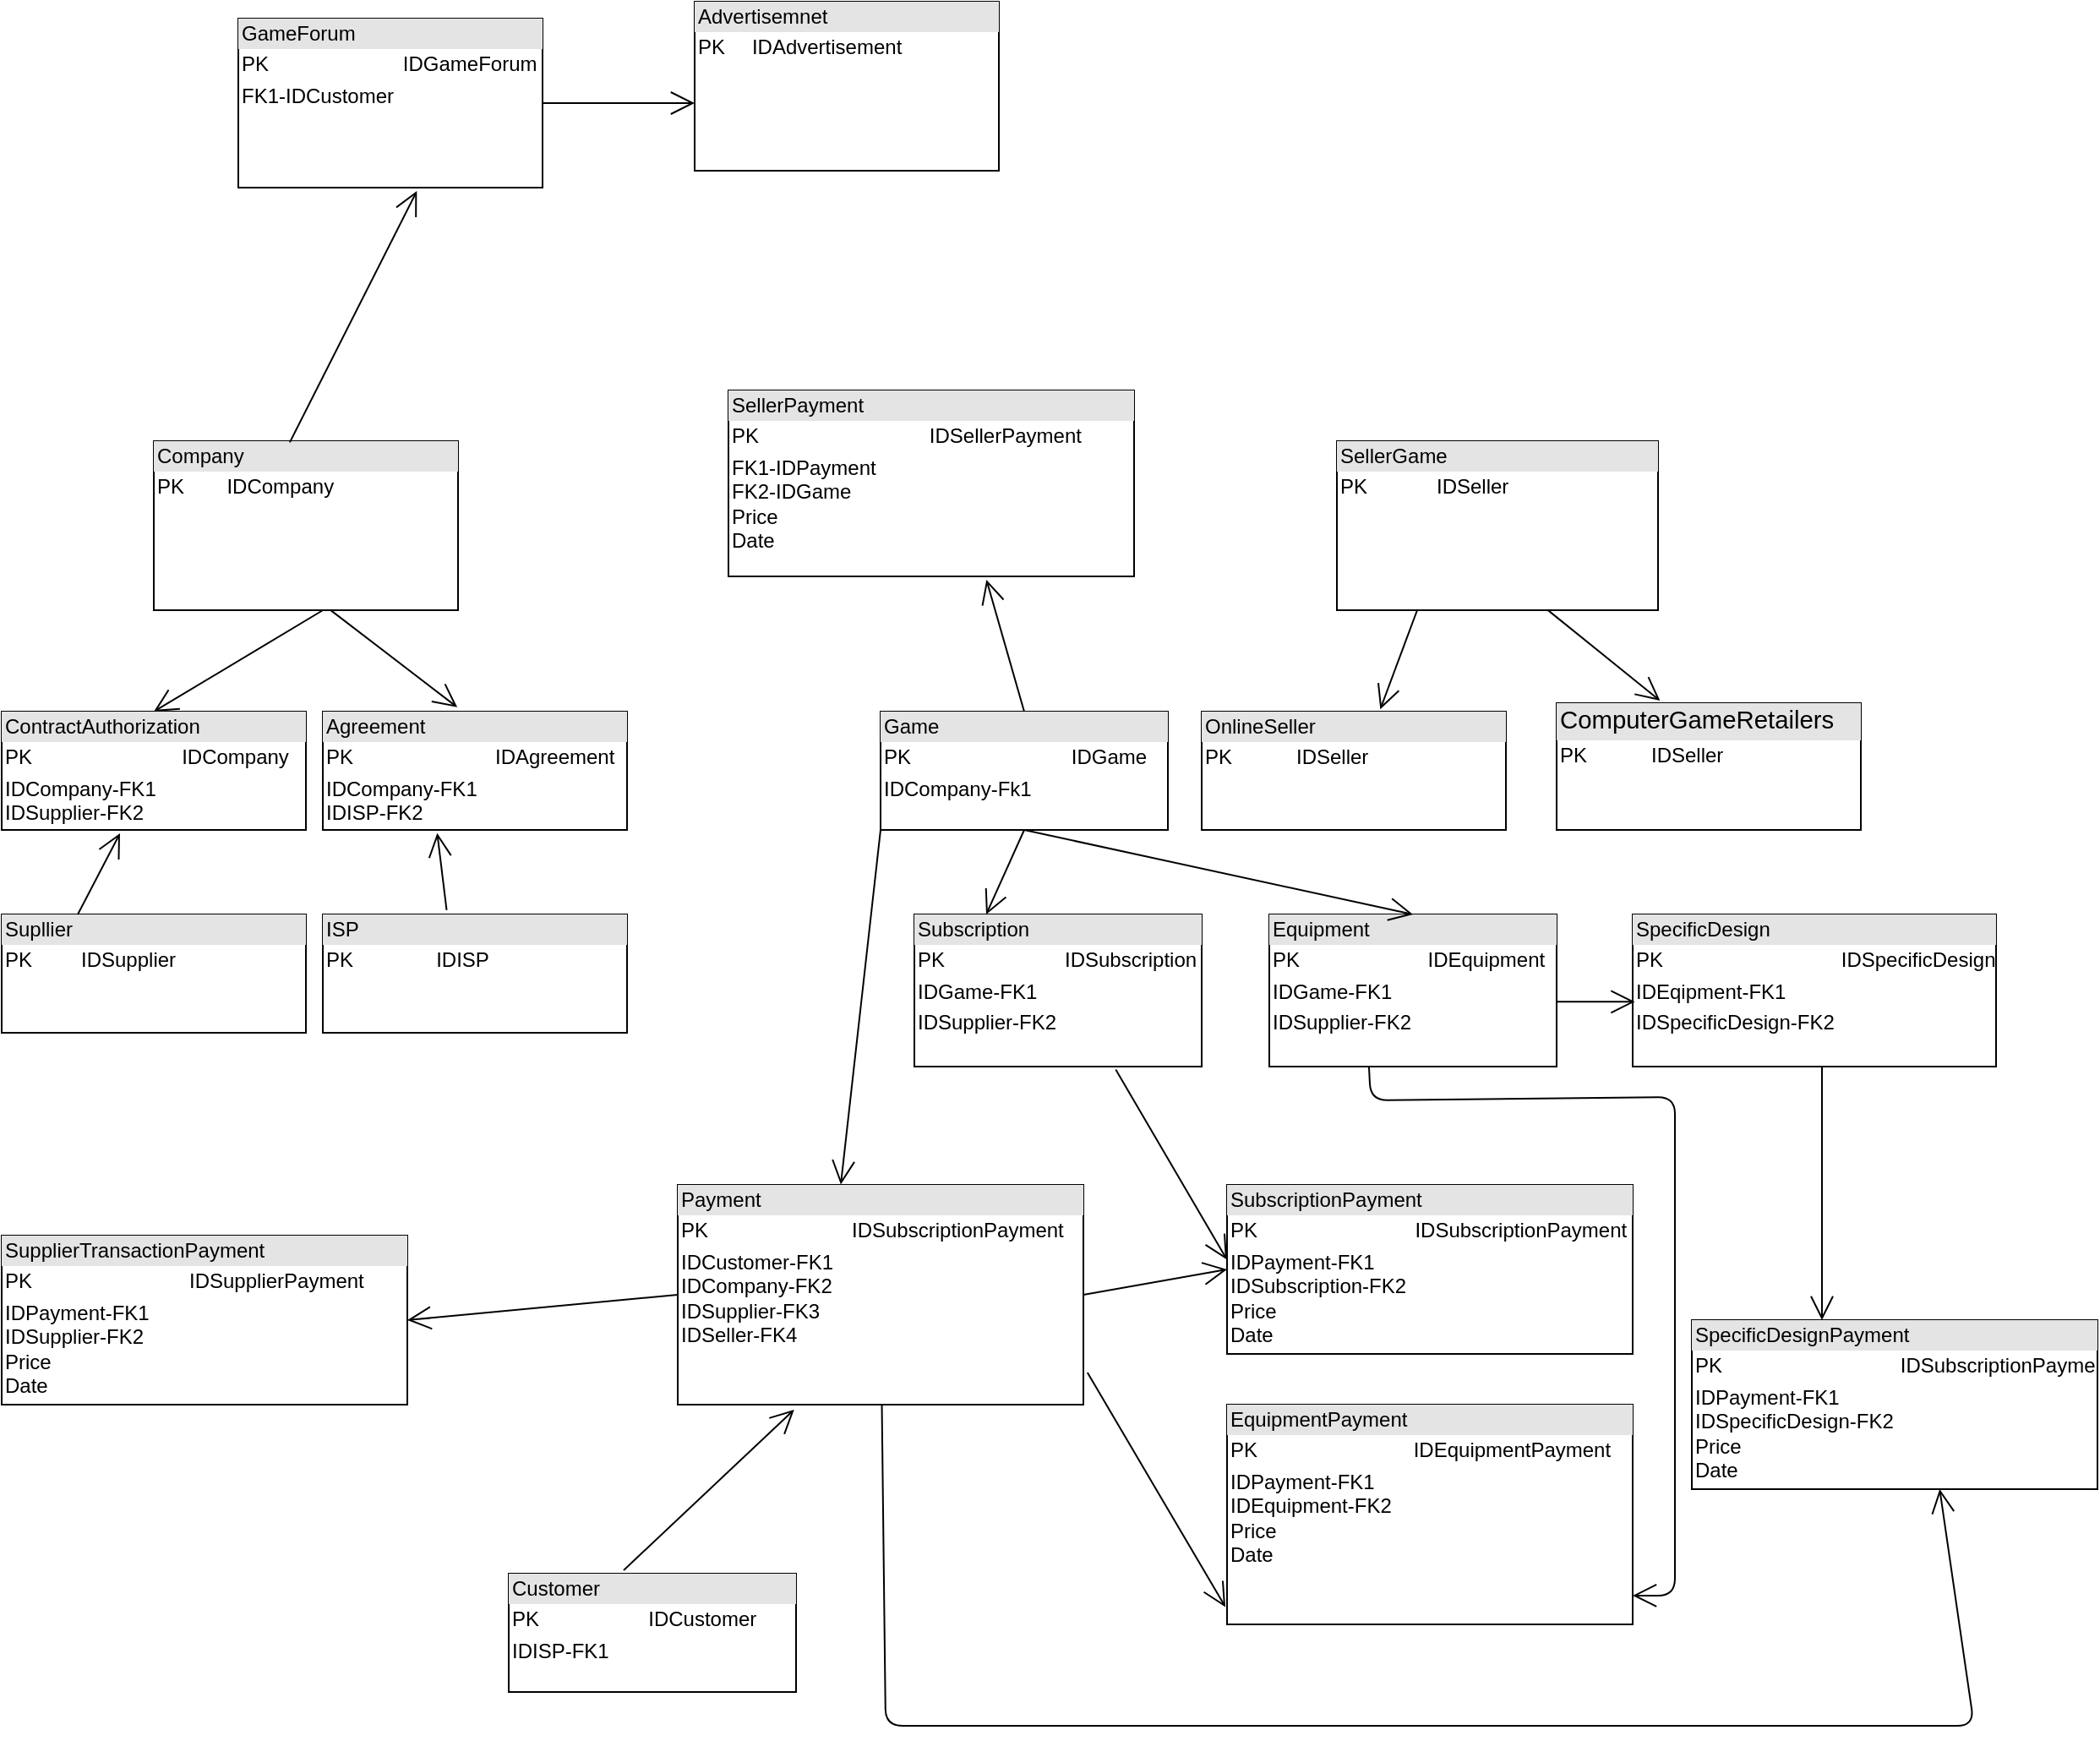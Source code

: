<mxfile version="15.2.7" type="github">
  <diagram id="W8TYWGvJjdLmYTamrwDc" name="Page-1">
    <mxGraphModel dx="2076" dy="1094" grid="1" gridSize="10" guides="1" tooltips="1" connect="1" arrows="1" fold="1" page="1" pageScale="1" pageWidth="3300" pageHeight="2339" math="0" shadow="0">
      <root>
        <mxCell id="0" />
        <mxCell id="1" parent="0" />
        <mxCell id="VUACEz1JpxJwVOecZVs_-1" value="&lt;div style=&quot;box-sizing: border-box ; width: 100% ; background: #e4e4e4 ; padding: 2px&quot;&gt;Company&lt;/div&gt;&lt;table style=&quot;width: 100% ; font-size: 1em&quot; cellpadding=&quot;2&quot; cellspacing=&quot;0&quot;&gt;&lt;tbody&gt;&lt;tr&gt;&lt;td&gt;PK&lt;/td&gt;&lt;td&gt;IDCompany&lt;/td&gt;&lt;/tr&gt;&lt;tr&gt;&lt;td&gt;&lt;br&gt;&lt;/td&gt;&lt;td&gt;&lt;br&gt;&lt;/td&gt;&lt;/tr&gt;&lt;tr&gt;&lt;td&gt;&lt;/td&gt;&lt;td&gt;&lt;br&gt;&lt;/td&gt;&lt;/tr&gt;&lt;/tbody&gt;&lt;/table&gt;" style="verticalAlign=top;align=left;overflow=fill;html=1;" parent="1" vertex="1">
          <mxGeometry x="100" y="440" width="180" height="100" as="geometry" />
        </mxCell>
        <mxCell id="VUACEz1JpxJwVOecZVs_-2" value="&lt;div style=&quot;box-sizing: border-box ; width: 100% ; background: #e4e4e4 ; padding: 2px&quot;&gt;&lt;span id=&quot;docs-internal-guid-86ab682c-7fff-0056-169a-d22813b2dd55&quot;&gt;&lt;span style=&quot;font-size: 11pt ; font-family: &amp;#34;calibri&amp;#34; , sans-serif ; background-color: transparent ; vertical-align: baseline&quot;&gt;ComputerGameRetailers&lt;/span&gt;&lt;/span&gt;&lt;br&gt;&lt;/div&gt;&lt;table style=&quot;width: 100% ; font-size: 1em&quot; cellpadding=&quot;2&quot; cellspacing=&quot;0&quot;&gt;&lt;tbody&gt;&lt;tr&gt;&lt;td&gt;PK&lt;/td&gt;&lt;td&gt;IDSeller&lt;br&gt;&lt;/td&gt;&lt;/tr&gt;&lt;tr&gt;&lt;td&gt;&lt;br&gt;&lt;/td&gt;&lt;td&gt;&lt;br&gt;&lt;/td&gt;&lt;/tr&gt;&lt;tr&gt;&lt;td&gt;&lt;/td&gt;&lt;td&gt;&lt;br&gt;&lt;/td&gt;&lt;/tr&gt;&lt;/tbody&gt;&lt;/table&gt;" style="verticalAlign=top;align=left;overflow=fill;html=1;" parent="1" vertex="1">
          <mxGeometry x="930" y="595" width="180" height="75" as="geometry" />
        </mxCell>
        <mxCell id="VUACEz1JpxJwVOecZVs_-3" value="&lt;div style=&quot;box-sizing: border-box ; width: 100% ; background: #e4e4e4 ; padding: 2px&quot;&gt;OnlineSeller&lt;/div&gt;&lt;table style=&quot;width: 100% ; font-size: 1em&quot; cellpadding=&quot;2&quot; cellspacing=&quot;0&quot;&gt;&lt;tbody&gt;&lt;tr&gt;&lt;td&gt;PK&lt;/td&gt;&lt;td&gt;IDSeller&lt;br&gt;&lt;/td&gt;&lt;/tr&gt;&lt;tr&gt;&lt;td&gt;&lt;br&gt;&lt;/td&gt;&lt;td&gt;&lt;br&gt;&lt;/td&gt;&lt;/tr&gt;&lt;tr&gt;&lt;td&gt;&lt;/td&gt;&lt;td&gt;&lt;br&gt;&lt;/td&gt;&lt;/tr&gt;&lt;/tbody&gt;&lt;/table&gt;" style="verticalAlign=top;align=left;overflow=fill;html=1;" parent="1" vertex="1">
          <mxGeometry x="720" y="600" width="180" height="70" as="geometry" />
        </mxCell>
        <mxCell id="VUACEz1JpxJwVOecZVs_-8" value="&lt;div style=&quot;box-sizing: border-box ; width: 100% ; background: #e4e4e4 ; padding: 2px&quot;&gt;SellerGame&lt;/div&gt;&lt;table style=&quot;width: 100% ; font-size: 1em&quot; cellpadding=&quot;2&quot; cellspacing=&quot;0&quot;&gt;&lt;tbody&gt;&lt;tr&gt;&lt;td&gt;PK&lt;/td&gt;&lt;td&gt;IDSeller&lt;/td&gt;&lt;/tr&gt;&lt;tr&gt;&lt;td&gt;&lt;br&gt;&lt;/td&gt;&lt;td&gt;&lt;br&gt;&lt;/td&gt;&lt;/tr&gt;&lt;/tbody&gt;&lt;/table&gt;" style="verticalAlign=top;align=left;overflow=fill;html=1;" parent="1" vertex="1">
          <mxGeometry x="800" y="440" width="190" height="100" as="geometry" />
        </mxCell>
        <mxCell id="VUACEz1JpxJwVOecZVs_-15" value="" style="endArrow=open;endFill=1;endSize=12;html=1;exitX=0.25;exitY=1;exitDx=0;exitDy=0;entryX=0.587;entryY=-0.02;entryDx=0;entryDy=0;entryPerimeter=0;" parent="1" source="VUACEz1JpxJwVOecZVs_-8" target="VUACEz1JpxJwVOecZVs_-3" edge="1">
          <mxGeometry width="160" relative="1" as="geometry">
            <mxPoint x="890" y="580" as="sourcePoint" />
            <mxPoint x="950" y="610" as="targetPoint" />
          </mxGeometry>
        </mxCell>
        <mxCell id="VUACEz1JpxJwVOecZVs_-16" value="" style="endArrow=open;endFill=1;endSize=12;html=1;entryX=0.34;entryY=-0.02;entryDx=0;entryDy=0;entryPerimeter=0;exitX=0.656;exitY=0.998;exitDx=0;exitDy=0;exitPerimeter=0;" parent="1" source="VUACEz1JpxJwVOecZVs_-8" target="VUACEz1JpxJwVOecZVs_-2" edge="1">
          <mxGeometry width="160" relative="1" as="geometry">
            <mxPoint x="1110" y="530" as="sourcePoint" />
            <mxPoint x="1210" y="580" as="targetPoint" />
          </mxGeometry>
        </mxCell>
        <mxCell id="VUACEz1JpxJwVOecZVs_-18" value="&lt;div style=&quot;box-sizing: border-box ; width: 100% ; background: #e4e4e4 ; padding: 2px&quot;&gt;SellerPayment&lt;/div&gt;&lt;table style=&quot;width: 100% ; font-size: 1em&quot; cellpadding=&quot;2&quot; cellspacing=&quot;0&quot;&gt;&lt;tbody&gt;&lt;tr&gt;&lt;td&gt;PK&lt;/td&gt;&lt;td&gt;IDSellerPayment&lt;/td&gt;&lt;/tr&gt;&lt;tr&gt;&lt;td&gt;FK1-IDPayment&lt;br&gt;FK2-IDGame&lt;br&gt;Price&lt;br&gt;Date&lt;/td&gt;&lt;td&gt;&lt;br&gt;&lt;/td&gt;&lt;/tr&gt;&lt;tr&gt;&lt;td&gt;&lt;/td&gt;&lt;td&gt;&lt;br&gt;&lt;/td&gt;&lt;/tr&gt;&lt;/tbody&gt;&lt;/table&gt;" style="verticalAlign=top;align=left;overflow=fill;html=1;" parent="1" vertex="1">
          <mxGeometry x="440" y="410" width="240" height="110" as="geometry" />
        </mxCell>
        <mxCell id="VUACEz1JpxJwVOecZVs_-23" value="&lt;div style=&quot;box-sizing: border-box ; width: 100% ; background: #e4e4e4 ; padding: 2px&quot;&gt;Game&lt;/div&gt;&lt;table style=&quot;width: 100% ; font-size: 1em&quot; cellpadding=&quot;2&quot; cellspacing=&quot;0&quot;&gt;&lt;tbody&gt;&lt;tr&gt;&lt;td&gt;PK&lt;/td&gt;&lt;td&gt;IDGame&lt;/td&gt;&lt;/tr&gt;&lt;tr&gt;&lt;td&gt;IDCompany-Fk1&lt;br&gt;&lt;/td&gt;&lt;td&gt;&lt;br&gt;&lt;/td&gt;&lt;/tr&gt;&lt;tr&gt;&lt;td&gt;&lt;br&gt;&lt;br&gt;&lt;br&gt;&lt;br&gt;&lt;/td&gt;&lt;td&gt;&lt;br&gt;&lt;/td&gt;&lt;/tr&gt;&lt;/tbody&gt;&lt;/table&gt;" style="verticalAlign=top;align=left;overflow=fill;html=1;" parent="1" vertex="1">
          <mxGeometry x="530" y="600" width="170" height="70" as="geometry" />
        </mxCell>
        <mxCell id="VUACEz1JpxJwVOecZVs_-27" value="&lt;div style=&quot;box-sizing: border-box ; width: 100% ; background: #e4e4e4 ; padding: 2px&quot;&gt;Agreement&lt;/div&gt;&lt;table style=&quot;width: 100% ; font-size: 1em&quot; cellpadding=&quot;2&quot; cellspacing=&quot;0&quot;&gt;&lt;tbody&gt;&lt;tr&gt;&lt;td&gt;PK&lt;/td&gt;&lt;td&gt;IDAgreement&lt;/td&gt;&lt;/tr&gt;&lt;tr&gt;&lt;td&gt;IDCompany-FK1&lt;br&gt;IDISP-FK2&lt;br&gt;&lt;/td&gt;&lt;td&gt;&lt;br&gt;&lt;/td&gt;&lt;/tr&gt;&lt;tr&gt;&lt;td&gt;&lt;/td&gt;&lt;td&gt;&lt;br&gt;&lt;/td&gt;&lt;/tr&gt;&lt;/tbody&gt;&lt;/table&gt;" style="verticalAlign=top;align=left;overflow=fill;html=1;" parent="1" vertex="1">
          <mxGeometry x="200" y="600" width="180" height="70" as="geometry" />
        </mxCell>
        <mxCell id="VUACEz1JpxJwVOecZVs_-28" value="&lt;div style=&quot;box-sizing: border-box ; width: 100% ; background: #e4e4e4 ; padding: 2px&quot;&gt;ContractAuthorization&lt;/div&gt;&lt;table style=&quot;width: 100% ; font-size: 1em&quot; cellpadding=&quot;2&quot; cellspacing=&quot;0&quot;&gt;&lt;tbody&gt;&lt;tr&gt;&lt;td&gt;PK&lt;/td&gt;&lt;td&gt;IDCompany&lt;/td&gt;&lt;/tr&gt;&lt;tr&gt;&lt;td&gt;IDCompany-FK1&lt;br&gt;IDSupplier-FK2&lt;br&gt;&lt;/td&gt;&lt;td&gt;&lt;br&gt;&lt;/td&gt;&lt;/tr&gt;&lt;tr&gt;&lt;td&gt;&lt;/td&gt;&lt;td&gt;&lt;br&gt;&lt;/td&gt;&lt;/tr&gt;&lt;/tbody&gt;&lt;/table&gt;" style="verticalAlign=top;align=left;overflow=fill;html=1;" parent="1" vertex="1">
          <mxGeometry x="10" y="600" width="180" height="70" as="geometry" />
        </mxCell>
        <mxCell id="VUACEz1JpxJwVOecZVs_-30" value="&lt;div style=&quot;box-sizing: border-box ; width: 100% ; background: #e4e4e4 ; padding: 2px&quot;&gt;Supllier&lt;/div&gt;&lt;table style=&quot;width: 100% ; font-size: 1em&quot; cellpadding=&quot;2&quot; cellspacing=&quot;0&quot;&gt;&lt;tbody&gt;&lt;tr&gt;&lt;td&gt;PK&lt;/td&gt;&lt;td&gt;IDSupplier&lt;/td&gt;&lt;/tr&gt;&lt;tr&gt;&lt;td&gt;&lt;br&gt;&lt;/td&gt;&lt;td&gt;&lt;br&gt;&lt;/td&gt;&lt;/tr&gt;&lt;tr&gt;&lt;td&gt;&lt;/td&gt;&lt;td&gt;&lt;br&gt;&lt;/td&gt;&lt;/tr&gt;&lt;/tbody&gt;&lt;/table&gt;" style="verticalAlign=top;align=left;overflow=fill;html=1;" parent="1" vertex="1">
          <mxGeometry x="10" y="720" width="180" height="70" as="geometry" />
        </mxCell>
        <mxCell id="VUACEz1JpxJwVOecZVs_-31" value="" style="endArrow=open;endFill=1;endSize=12;html=1;exitX=0.556;exitY=1;exitDx=0;exitDy=0;exitPerimeter=0;entryX=0.5;entryY=0;entryDx=0;entryDy=0;" parent="1" source="VUACEz1JpxJwVOecZVs_-1" target="VUACEz1JpxJwVOecZVs_-28" edge="1">
          <mxGeometry width="160" relative="1" as="geometry">
            <mxPoint x="210" y="570" as="sourcePoint" />
            <mxPoint x="370" y="570" as="targetPoint" />
          </mxGeometry>
        </mxCell>
        <mxCell id="VUACEz1JpxJwVOecZVs_-32" value="" style="endArrow=open;endFill=1;endSize=12;html=1;exitX=0.25;exitY=0;exitDx=0;exitDy=0;" parent="1" source="VUACEz1JpxJwVOecZVs_-30" edge="1">
          <mxGeometry width="160" relative="1" as="geometry">
            <mxPoint x="140" y="860" as="sourcePoint" />
            <mxPoint x="80" y="672" as="targetPoint" />
          </mxGeometry>
        </mxCell>
        <mxCell id="VUACEz1JpxJwVOecZVs_-33" value="&lt;div style=&quot;box-sizing: border-box ; width: 100% ; background: #e4e4e4 ; padding: 2px&quot;&gt;ISP&lt;/div&gt;&lt;table style=&quot;width: 100% ; font-size: 1em&quot; cellpadding=&quot;2&quot; cellspacing=&quot;0&quot;&gt;&lt;tbody&gt;&lt;tr&gt;&lt;td&gt;PK&lt;/td&gt;&lt;td&gt;IDISP&lt;/td&gt;&lt;/tr&gt;&lt;tr&gt;&lt;td&gt;&lt;br&gt;&lt;/td&gt;&lt;td&gt;&lt;br&gt;&lt;/td&gt;&lt;/tr&gt;&lt;tr&gt;&lt;td&gt;&lt;/td&gt;&lt;td&gt;&lt;br&gt;&lt;/td&gt;&lt;/tr&gt;&lt;/tbody&gt;&lt;/table&gt;" style="verticalAlign=top;align=left;overflow=fill;html=1;" parent="1" vertex="1">
          <mxGeometry x="200" y="720" width="180" height="70" as="geometry" />
        </mxCell>
        <mxCell id="VUACEz1JpxJwVOecZVs_-34" value="" style="endArrow=open;endFill=1;endSize=12;html=1;exitX=0.58;exitY=0.998;exitDx=0;exitDy=0;exitPerimeter=0;entryX=0.442;entryY=-0.037;entryDx=0;entryDy=0;entryPerimeter=0;" parent="1" source="VUACEz1JpxJwVOecZVs_-1" target="VUACEz1JpxJwVOecZVs_-27" edge="1">
          <mxGeometry width="160" relative="1" as="geometry">
            <mxPoint x="220" y="560" as="sourcePoint" />
            <mxPoint x="380" y="560" as="targetPoint" />
          </mxGeometry>
        </mxCell>
        <mxCell id="VUACEz1JpxJwVOecZVs_-35" value="" style="endArrow=open;endFill=1;endSize=12;html=1;exitX=0.407;exitY=-0.037;exitDx=0;exitDy=0;exitPerimeter=0;entryX=0.376;entryY=1.026;entryDx=0;entryDy=0;entryPerimeter=0;" parent="1" source="VUACEz1JpxJwVOecZVs_-33" target="VUACEz1JpxJwVOecZVs_-27" edge="1">
          <mxGeometry width="160" relative="1" as="geometry">
            <mxPoint x="260" y="700" as="sourcePoint" />
            <mxPoint x="420" y="700" as="targetPoint" />
          </mxGeometry>
        </mxCell>
        <mxCell id="VUACEz1JpxJwVOecZVs_-38" value="&lt;div style=&quot;box-sizing: border-box ; width: 100% ; background: #e4e4e4 ; padding: 2px&quot;&gt;Equipment&lt;/div&gt;&lt;table style=&quot;width: 100% ; font-size: 1em&quot; cellpadding=&quot;2&quot; cellspacing=&quot;0&quot;&gt;&lt;tbody&gt;&lt;tr&gt;&lt;td&gt;PK&lt;/td&gt;&lt;td&gt;IDEquipment&lt;/td&gt;&lt;/tr&gt;&lt;tr&gt;&lt;td&gt;IDGame-FK1&lt;/td&gt;&lt;td&gt;&lt;br&gt;&lt;/td&gt;&lt;/tr&gt;&lt;tr&gt;&lt;td&gt;IDSupplier-FK2&lt;br&gt;&lt;br&gt;&lt;br&gt;&lt;br&gt;&lt;/td&gt;&lt;td&gt;&lt;br&gt;&lt;/td&gt;&lt;/tr&gt;&lt;/tbody&gt;&lt;/table&gt;" style="verticalAlign=top;align=left;overflow=fill;html=1;" parent="1" vertex="1">
          <mxGeometry x="760" y="720" width="170" height="90" as="geometry" />
        </mxCell>
        <mxCell id="VUACEz1JpxJwVOecZVs_-40" value="" style="endArrow=open;endFill=1;endSize=12;html=1;exitX=0.5;exitY=1;exitDx=0;exitDy=0;entryX=0.5;entryY=0;entryDx=0;entryDy=0;" parent="1" source="VUACEz1JpxJwVOecZVs_-23" target="VUACEz1JpxJwVOecZVs_-38" edge="1">
          <mxGeometry width="160" relative="1" as="geometry">
            <mxPoint x="520" y="850" as="sourcePoint" />
            <mxPoint x="615" y="730" as="targetPoint" />
          </mxGeometry>
        </mxCell>
        <mxCell id="VUACEz1JpxJwVOecZVs_-41" value="&lt;div style=&quot;box-sizing: border-box ; width: 100% ; background: #e4e4e4 ; padding: 2px&quot;&gt;Customer&lt;/div&gt;&lt;table style=&quot;width: 100% ; font-size: 1em&quot; cellpadding=&quot;2&quot; cellspacing=&quot;0&quot;&gt;&lt;tbody&gt;&lt;tr&gt;&lt;td&gt;PK&lt;/td&gt;&lt;td&gt;IDCustomer&lt;/td&gt;&lt;/tr&gt;&lt;tr&gt;&lt;td&gt;IDISP-FK1&lt;/td&gt;&lt;td&gt;&lt;br&gt;&lt;/td&gt;&lt;/tr&gt;&lt;tr&gt;&lt;td&gt;&lt;br&gt;&lt;br&gt;&lt;br&gt;&lt;br&gt;&lt;/td&gt;&lt;td&gt;&lt;br&gt;&lt;/td&gt;&lt;/tr&gt;&lt;/tbody&gt;&lt;/table&gt;" style="verticalAlign=top;align=left;overflow=fill;html=1;" parent="1" vertex="1">
          <mxGeometry x="310" y="1110" width="170" height="70" as="geometry" />
        </mxCell>
        <mxCell id="VUACEz1JpxJwVOecZVs_-43" value="&lt;div style=&quot;box-sizing: border-box ; width: 100% ; background: #e4e4e4 ; padding: 2px&quot;&gt;Payment&lt;/div&gt;&lt;table style=&quot;width: 100% ; font-size: 1em&quot; cellpadding=&quot;2&quot; cellspacing=&quot;0&quot;&gt;&lt;tbody&gt;&lt;tr&gt;&lt;td&gt;PK&lt;/td&gt;&lt;td&gt;IDSubscriptionPayment&lt;/td&gt;&lt;/tr&gt;&lt;tr&gt;&lt;td&gt;IDCustomer-FK1&lt;br&gt;IDCompany-FK2&lt;br&gt;IDSupplier-FK3&lt;br&gt;IDSeller-FK4&lt;br&gt;&lt;br&gt;&lt;br&gt;&lt;br&gt;&lt;br&gt;&lt;/td&gt;&lt;td&gt;&lt;br&gt;&lt;br&gt;&lt;br&gt;&lt;br&gt;&lt;br&gt;&lt;/td&gt;&lt;/tr&gt;&lt;tr&gt;&lt;td&gt;&lt;br&gt;&lt;br&gt;&lt;br&gt;&lt;br&gt;&lt;/td&gt;&lt;td&gt;&lt;br&gt;&lt;/td&gt;&lt;/tr&gt;&lt;/tbody&gt;&lt;/table&gt;" style="verticalAlign=top;align=left;overflow=fill;html=1;" parent="1" vertex="1">
          <mxGeometry x="410" y="880" width="240" height="130" as="geometry" />
        </mxCell>
        <mxCell id="VUACEz1JpxJwVOecZVs_-44" value="" style="endArrow=open;endFill=1;endSize=12;html=1;entryX=0.402;entryY=-0.002;entryDx=0;entryDy=0;entryPerimeter=0;exitX=0;exitY=1;exitDx=0;exitDy=0;" parent="1" source="VUACEz1JpxJwVOecZVs_-23" target="VUACEz1JpxJwVOecZVs_-43" edge="1">
          <mxGeometry width="160" relative="1" as="geometry">
            <mxPoint x="440" y="780" as="sourcePoint" />
            <mxPoint x="600" y="780" as="targetPoint" />
          </mxGeometry>
        </mxCell>
        <mxCell id="VUACEz1JpxJwVOecZVs_-52" value="&lt;div style=&quot;box-sizing: border-box ; width: 100% ; background: #e4e4e4 ; padding: 2px&quot;&gt;SubscriptionPayment&lt;/div&gt;&lt;table style=&quot;width: 100% ; font-size: 1em&quot; cellpadding=&quot;2&quot; cellspacing=&quot;0&quot;&gt;&lt;tbody&gt;&lt;tr&gt;&lt;td&gt;PK&lt;/td&gt;&lt;td&gt;IDSubscriptionPayment&lt;/td&gt;&lt;/tr&gt;&lt;tr&gt;&lt;td&gt;IDPayment-FK1&lt;br&gt;IDSubscription-FK2&lt;br&gt;Price&lt;br&gt;Date&lt;br&gt;&lt;br&gt;&lt;br&gt;&lt;br&gt;&lt;/td&gt;&lt;td&gt;&lt;br&gt;&lt;br&gt;&lt;br&gt;&lt;br&gt;&lt;br&gt;&lt;/td&gt;&lt;/tr&gt;&lt;tr&gt;&lt;td&gt;&lt;br&gt;&lt;br&gt;&lt;br&gt;&lt;br&gt;&lt;/td&gt;&lt;td&gt;&lt;br&gt;&lt;/td&gt;&lt;/tr&gt;&lt;/tbody&gt;&lt;/table&gt;" style="verticalAlign=top;align=left;overflow=fill;html=1;" parent="1" vertex="1">
          <mxGeometry x="735" y="880" width="240" height="100" as="geometry" />
        </mxCell>
        <mxCell id="VUACEz1JpxJwVOecZVs_-53" value="&lt;div style=&quot;box-sizing: border-box ; width: 100% ; background: #e4e4e4 ; padding: 2px&quot;&gt;EquipmentPayment&lt;/div&gt;&lt;table style=&quot;width: 100% ; font-size: 1em&quot; cellpadding=&quot;2&quot; cellspacing=&quot;0&quot;&gt;&lt;tbody&gt;&lt;tr&gt;&lt;td&gt;PK&lt;/td&gt;&lt;td&gt;IDEquipmentPayment&lt;/td&gt;&lt;/tr&gt;&lt;tr&gt;&lt;td&gt;IDPayment-FK1&lt;br&gt;IDEquipment-FK2&lt;br&gt;Price&lt;br&gt;Date&lt;br&gt;&lt;br&gt;&lt;br&gt;&lt;br&gt;&lt;/td&gt;&lt;td&gt;&lt;br&gt;&lt;br&gt;&lt;br&gt;&lt;br&gt;&lt;br&gt;&lt;/td&gt;&lt;/tr&gt;&lt;tr&gt;&lt;td&gt;&lt;br&gt;&lt;br&gt;&lt;br&gt;&lt;br&gt;&lt;/td&gt;&lt;td&gt;&lt;br&gt;&lt;/td&gt;&lt;/tr&gt;&lt;/tbody&gt;&lt;/table&gt;" style="verticalAlign=top;align=left;overflow=fill;html=1;" parent="1" vertex="1">
          <mxGeometry x="735" y="1010" width="240" height="130" as="geometry" />
        </mxCell>
        <mxCell id="VUACEz1JpxJwVOecZVs_-54" value="&lt;div style=&quot;box-sizing: border-box ; width: 100% ; background: #e4e4e4 ; padding: 2px&quot;&gt;Subscription&lt;/div&gt;&lt;table style=&quot;width: 100% ; font-size: 1em&quot; cellpadding=&quot;2&quot; cellspacing=&quot;0&quot;&gt;&lt;tbody&gt;&lt;tr&gt;&lt;td&gt;PK&lt;/td&gt;&lt;td&gt;IDSubscription&lt;/td&gt;&lt;/tr&gt;&lt;tr&gt;&lt;td&gt;IDGame-FK1&lt;/td&gt;&lt;td&gt;&lt;br&gt;&lt;/td&gt;&lt;/tr&gt;&lt;tr&gt;&lt;td&gt;IDSupplier-FK2&lt;br&gt;&lt;br&gt;&lt;br&gt;&lt;br&gt;&lt;/td&gt;&lt;td&gt;&lt;br&gt;&lt;/td&gt;&lt;/tr&gt;&lt;/tbody&gt;&lt;/table&gt;" style="verticalAlign=top;align=left;overflow=fill;html=1;" parent="1" vertex="1">
          <mxGeometry x="550" y="720" width="170" height="90" as="geometry" />
        </mxCell>
        <mxCell id="VUACEz1JpxJwVOecZVs_-55" value="" style="endArrow=open;endFill=1;endSize=12;html=1;exitX=0.5;exitY=1;exitDx=0;exitDy=0;entryX=0.25;entryY=0;entryDx=0;entryDy=0;" parent="1" source="VUACEz1JpxJwVOecZVs_-23" target="VUACEz1JpxJwVOecZVs_-54" edge="1">
          <mxGeometry width="160" relative="1" as="geometry">
            <mxPoint x="580" y="700" as="sourcePoint" />
            <mxPoint x="740" y="700" as="targetPoint" />
          </mxGeometry>
        </mxCell>
        <mxCell id="VUACEz1JpxJwVOecZVs_-56" value="" style="endArrow=open;endFill=1;endSize=12;html=1;exitX=1.01;exitY=0.854;exitDx=0;exitDy=0;exitPerimeter=0;entryX=-0.004;entryY=0.921;entryDx=0;entryDy=0;entryPerimeter=0;" parent="1" source="VUACEz1JpxJwVOecZVs_-43" target="VUACEz1JpxJwVOecZVs_-53" edge="1">
          <mxGeometry width="160" relative="1" as="geometry">
            <mxPoint x="650" y="940" as="sourcePoint" />
            <mxPoint x="1009" y="990" as="targetPoint" />
          </mxGeometry>
        </mxCell>
        <mxCell id="VUACEz1JpxJwVOecZVs_-57" value="" style="endArrow=open;endFill=1;endSize=12;html=1;exitX=1;exitY=0.5;exitDx=0;exitDy=0;entryX=0;entryY=0.5;entryDx=0;entryDy=0;" parent="1" source="VUACEz1JpxJwVOecZVs_-43" target="VUACEz1JpxJwVOecZVs_-52" edge="1">
          <mxGeometry width="160" relative="1" as="geometry">
            <mxPoint x="660" y="970" as="sourcePoint" />
            <mxPoint x="820" y="970" as="targetPoint" />
          </mxGeometry>
        </mxCell>
        <mxCell id="VUACEz1JpxJwVOecZVs_-58" value="" style="endArrow=open;endFill=1;endSize=12;html=1;entryX=1;entryY=0.869;entryDx=0;entryDy=0;entryPerimeter=0;exitX=0.347;exitY=1.004;exitDx=0;exitDy=0;exitPerimeter=0;" parent="1" source="VUACEz1JpxJwVOecZVs_-38" target="VUACEz1JpxJwVOecZVs_-53" edge="1">
          <mxGeometry width="160" relative="1" as="geometry">
            <mxPoint x="820" y="840" as="sourcePoint" />
            <mxPoint x="1070" y="1150" as="targetPoint" />
            <Array as="points">
              <mxPoint x="820" y="830" />
              <mxPoint x="1000" y="828" />
              <mxPoint x="1000" y="1123" />
            </Array>
          </mxGeometry>
        </mxCell>
        <mxCell id="VUACEz1JpxJwVOecZVs_-59" value="" style="endArrow=open;endFill=1;endSize=12;html=1;exitX=0.701;exitY=1.02;exitDx=0;exitDy=0;exitPerimeter=0;entryX=0;entryY=0.443;entryDx=0;entryDy=0;entryPerimeter=0;" parent="1" source="VUACEz1JpxJwVOecZVs_-54" target="VUACEz1JpxJwVOecZVs_-52" edge="1">
          <mxGeometry width="160" relative="1" as="geometry">
            <mxPoint x="680" y="870" as="sourcePoint" />
            <mxPoint x="730" y="930" as="targetPoint" />
          </mxGeometry>
        </mxCell>
        <mxCell id="VUACEz1JpxJwVOecZVs_-60" value="&lt;div style=&quot;box-sizing: border-box ; width: 100% ; background: #e4e4e4 ; padding: 2px&quot;&gt;SpecificDesignPayment&lt;/div&gt;&lt;table style=&quot;width: 100% ; font-size: 1em&quot; cellpadding=&quot;2&quot; cellspacing=&quot;0&quot;&gt;&lt;tbody&gt;&lt;tr&gt;&lt;td&gt;PK&lt;/td&gt;&lt;td&gt;IDSubscriptionPayment&lt;/td&gt;&lt;/tr&gt;&lt;tr&gt;&lt;td&gt;IDPayment-FK1&lt;br&gt;IDSpecificDesign-FK2&lt;br&gt;Price&lt;br&gt;Date&lt;br&gt;&lt;br&gt;&lt;br&gt;&lt;br&gt;&lt;/td&gt;&lt;td&gt;&lt;br&gt;&lt;br&gt;&lt;br&gt;&lt;br&gt;&lt;br&gt;&lt;/td&gt;&lt;/tr&gt;&lt;tr&gt;&lt;td&gt;&lt;br&gt;&lt;br&gt;&lt;br&gt;&lt;br&gt;&lt;/td&gt;&lt;td&gt;&lt;br&gt;&lt;/td&gt;&lt;/tr&gt;&lt;/tbody&gt;&lt;/table&gt;" style="verticalAlign=top;align=left;overflow=fill;html=1;" parent="1" vertex="1">
          <mxGeometry x="1010" y="960" width="240" height="100" as="geometry" />
        </mxCell>
        <mxCell id="VUACEz1JpxJwVOecZVs_-61" value="" style="endArrow=open;endFill=1;endSize=12;html=1;entryX=0.611;entryY=1;entryDx=0;entryDy=0;entryPerimeter=0;" parent="1" source="VUACEz1JpxJwVOecZVs_-43" target="VUACEz1JpxJwVOecZVs_-60" edge="1">
          <mxGeometry width="160" relative="1" as="geometry">
            <mxPoint x="600" y="1060" as="sourcePoint" />
            <mxPoint x="1190" y="1190" as="targetPoint" />
            <Array as="points">
              <mxPoint x="533" y="1200" />
              <mxPoint x="1177" y="1200" />
            </Array>
          </mxGeometry>
        </mxCell>
        <mxCell id="VUACEz1JpxJwVOecZVs_-63" value="&lt;div style=&quot;box-sizing: border-box ; width: 100% ; background: #e4e4e4 ; padding: 2px&quot;&gt;SpecificDesign&lt;/div&gt;&lt;table style=&quot;width: 100% ; font-size: 1em&quot; cellpadding=&quot;2&quot; cellspacing=&quot;0&quot;&gt;&lt;tbody&gt;&lt;tr&gt;&lt;td&gt;PK&lt;/td&gt;&lt;td&gt;IDSpecificDesign&lt;/td&gt;&lt;/tr&gt;&lt;tr&gt;&lt;td&gt;IDEqipment-FK1&lt;/td&gt;&lt;td&gt;&lt;br&gt;&lt;/td&gt;&lt;/tr&gt;&lt;tr&gt;&lt;td&gt;IDSpecificDesign-FK2&lt;br&gt;&lt;br&gt;&lt;br&gt;&lt;br&gt;&lt;/td&gt;&lt;td&gt;&lt;br&gt;&lt;/td&gt;&lt;/tr&gt;&lt;/tbody&gt;&lt;/table&gt;" style="verticalAlign=top;align=left;overflow=fill;html=1;" parent="1" vertex="1">
          <mxGeometry x="975" y="720" width="215" height="90" as="geometry" />
        </mxCell>
        <mxCell id="VUACEz1JpxJwVOecZVs_-64" value="" style="endArrow=open;endFill=1;endSize=12;html=1;exitX=0.998;exitY=0.574;exitDx=0;exitDy=0;exitPerimeter=0;entryX=0.006;entryY=0.574;entryDx=0;entryDy=0;entryPerimeter=0;" parent="1" source="VUACEz1JpxJwVOecZVs_-38" target="VUACEz1JpxJwVOecZVs_-63" edge="1">
          <mxGeometry width="160" relative="1" as="geometry">
            <mxPoint x="940" y="770" as="sourcePoint" />
            <mxPoint x="960" y="770" as="targetPoint" />
          </mxGeometry>
        </mxCell>
        <mxCell id="nZaoIRcI5--esgN29cSS-1" value="&lt;div style=&quot;box-sizing: border-box ; width: 100% ; background: #e4e4e4 ; padding: 2px&quot;&gt;SupplierTransactionPayment&lt;/div&gt;&lt;table style=&quot;width: 100% ; font-size: 1em&quot; cellpadding=&quot;2&quot; cellspacing=&quot;0&quot;&gt;&lt;tbody&gt;&lt;tr&gt;&lt;td&gt;PK&lt;/td&gt;&lt;td&gt;IDSupplierPayment&lt;/td&gt;&lt;/tr&gt;&lt;tr&gt;&lt;td&gt;IDPayment-FK1&lt;br&gt;IDSupplier-FK2&lt;br&gt;Price&lt;br&gt;Date&lt;br&gt;&lt;br&gt;&lt;br&gt;&lt;br&gt;&lt;/td&gt;&lt;td&gt;&lt;br&gt;&lt;br&gt;&lt;br&gt;&lt;br&gt;&lt;br&gt;&lt;/td&gt;&lt;/tr&gt;&lt;tr&gt;&lt;td&gt;&lt;br&gt;&lt;br&gt;&lt;br&gt;&lt;br&gt;&lt;/td&gt;&lt;td&gt;&lt;br&gt;&lt;/td&gt;&lt;/tr&gt;&lt;/tbody&gt;&lt;/table&gt;" style="verticalAlign=top;align=left;overflow=fill;html=1;" vertex="1" parent="1">
          <mxGeometry x="10" y="910" width="240" height="100" as="geometry" />
        </mxCell>
        <mxCell id="nZaoIRcI5--esgN29cSS-5" value="" style="endArrow=open;endFill=1;endSize=12;html=1;entryX=0.636;entryY=1.018;entryDx=0;entryDy=0;entryPerimeter=0;exitX=0.5;exitY=0;exitDx=0;exitDy=0;" edge="1" parent="1" source="VUACEz1JpxJwVOecZVs_-23" target="VUACEz1JpxJwVOecZVs_-18">
          <mxGeometry width="160" relative="1" as="geometry">
            <mxPoint x="540" y="570" as="sourcePoint" />
            <mxPoint x="700" y="570" as="targetPoint" />
          </mxGeometry>
        </mxCell>
        <mxCell id="nZaoIRcI5--esgN29cSS-7" value="" style="endArrow=open;endFill=1;endSize=12;html=1;" edge="1" parent="1">
          <mxGeometry width="160" relative="1" as="geometry">
            <mxPoint x="1087" y="810" as="sourcePoint" />
            <mxPoint x="1087" y="960" as="targetPoint" />
          </mxGeometry>
        </mxCell>
        <mxCell id="nZaoIRcI5--esgN29cSS-8" value="" style="endArrow=open;endFill=1;endSize=12;html=1;exitX=0;exitY=0.5;exitDx=0;exitDy=0;entryX=1;entryY=0.5;entryDx=0;entryDy=0;" edge="1" parent="1" source="VUACEz1JpxJwVOecZVs_-43" target="nZaoIRcI5--esgN29cSS-1">
          <mxGeometry width="160" relative="1" as="geometry">
            <mxPoint x="290" y="940" as="sourcePoint" />
            <mxPoint x="320" y="870" as="targetPoint" />
          </mxGeometry>
        </mxCell>
        <mxCell id="nZaoIRcI5--esgN29cSS-9" value="" style="endArrow=open;endFill=1;endSize=12;html=1;entryX=0.287;entryY=1.023;entryDx=0;entryDy=0;entryPerimeter=0;exitX=0.4;exitY=-0.029;exitDx=0;exitDy=0;exitPerimeter=0;" edge="1" parent="1" source="VUACEz1JpxJwVOecZVs_-41" target="VUACEz1JpxJwVOecZVs_-43">
          <mxGeometry width="160" relative="1" as="geometry">
            <mxPoint x="370" y="1080" as="sourcePoint" />
            <mxPoint x="530" y="1080" as="targetPoint" />
          </mxGeometry>
        </mxCell>
        <mxCell id="nZaoIRcI5--esgN29cSS-10" value="&lt;div style=&quot;box-sizing: border-box ; width: 100% ; background: #e4e4e4 ; padding: 2px&quot;&gt;GameForum&lt;/div&gt;&lt;table style=&quot;width: 100% ; font-size: 1em&quot; cellpadding=&quot;2&quot; cellspacing=&quot;0&quot;&gt;&lt;tbody&gt;&lt;tr&gt;&lt;td&gt;PK&lt;/td&gt;&lt;td&gt;IDGameForum&lt;/td&gt;&lt;/tr&gt;&lt;tr&gt;&lt;td&gt;FK1-IDCustomer&lt;/td&gt;&lt;td&gt;&lt;br&gt;&lt;/td&gt;&lt;/tr&gt;&lt;tr&gt;&lt;td&gt;&lt;/td&gt;&lt;td&gt;&lt;br&gt;&lt;/td&gt;&lt;/tr&gt;&lt;/tbody&gt;&lt;/table&gt;" style="verticalAlign=top;align=left;overflow=fill;html=1;" vertex="1" parent="1">
          <mxGeometry x="150" y="190" width="180" height="100" as="geometry" />
        </mxCell>
        <mxCell id="nZaoIRcI5--esgN29cSS-11" value="" style="endArrow=open;endFill=1;endSize=12;html=1;entryX=0.587;entryY=1.02;entryDx=0;entryDy=0;entryPerimeter=0;exitX=0.447;exitY=0.007;exitDx=0;exitDy=0;exitPerimeter=0;" edge="1" parent="1" source="VUACEz1JpxJwVOecZVs_-1" target="nZaoIRcI5--esgN29cSS-10">
          <mxGeometry width="160" relative="1" as="geometry">
            <mxPoint x="170" y="360" as="sourcePoint" />
            <mxPoint x="330" y="360" as="targetPoint" />
          </mxGeometry>
        </mxCell>
        <mxCell id="nZaoIRcI5--esgN29cSS-12" value="&lt;div style=&quot;box-sizing: border-box ; width: 100% ; background: #e4e4e4 ; padding: 2px&quot;&gt;Advertisemnet&lt;/div&gt;&lt;table style=&quot;width: 100% ; font-size: 1em&quot; cellpadding=&quot;2&quot; cellspacing=&quot;0&quot;&gt;&lt;tbody&gt;&lt;tr&gt;&lt;td&gt;PK&lt;/td&gt;&lt;td&gt;IDAdvertisement&lt;/td&gt;&lt;/tr&gt;&lt;tr&gt;&lt;td&gt;&lt;br&gt;&lt;/td&gt;&lt;td&gt;&lt;br&gt;&lt;/td&gt;&lt;/tr&gt;&lt;tr&gt;&lt;td&gt;&lt;/td&gt;&lt;td&gt;&lt;br&gt;&lt;/td&gt;&lt;/tr&gt;&lt;/tbody&gt;&lt;/table&gt;" style="verticalAlign=top;align=left;overflow=fill;html=1;" vertex="1" parent="1">
          <mxGeometry x="420" y="180" width="180" height="100" as="geometry" />
        </mxCell>
        <mxCell id="nZaoIRcI5--esgN29cSS-14" value="" style="endArrow=open;endFill=1;endSize=12;html=1;exitX=1;exitY=0.5;exitDx=0;exitDy=0;exitPerimeter=0;" edge="1" parent="1" source="nZaoIRcI5--esgN29cSS-10">
          <mxGeometry width="160" relative="1" as="geometry">
            <mxPoint x="340" y="240" as="sourcePoint" />
            <mxPoint x="420" y="240" as="targetPoint" />
          </mxGeometry>
        </mxCell>
      </root>
    </mxGraphModel>
  </diagram>
</mxfile>
